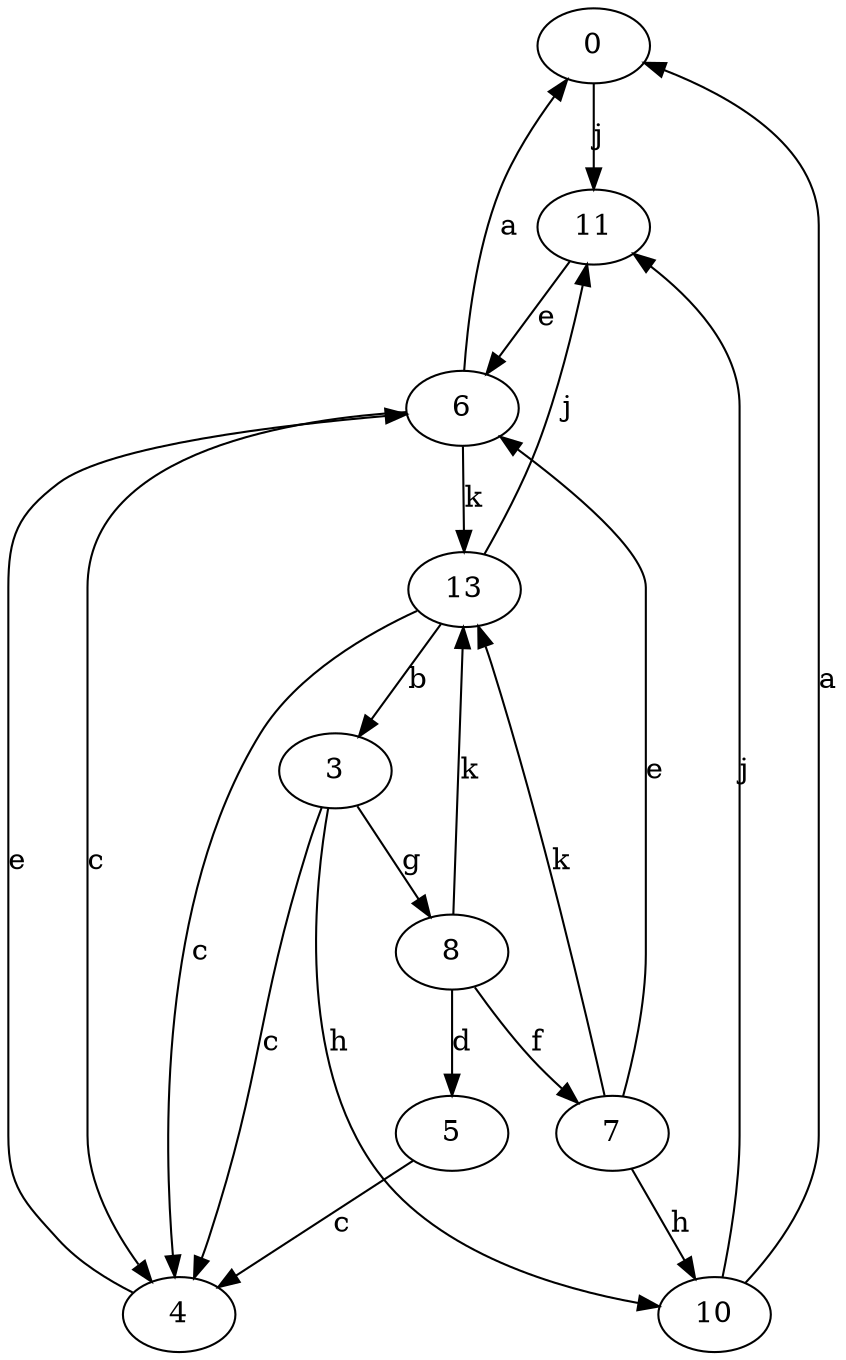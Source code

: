 strict digraph  {
0;
3;
4;
5;
6;
7;
8;
10;
11;
13;
0 -> 11  [label=j];
3 -> 4  [label=c];
3 -> 8  [label=g];
3 -> 10  [label=h];
4 -> 6  [label=e];
5 -> 4  [label=c];
6 -> 0  [label=a];
6 -> 4  [label=c];
6 -> 13  [label=k];
7 -> 6  [label=e];
7 -> 10  [label=h];
7 -> 13  [label=k];
8 -> 5  [label=d];
8 -> 7  [label=f];
8 -> 13  [label=k];
10 -> 0  [label=a];
10 -> 11  [label=j];
11 -> 6  [label=e];
13 -> 3  [label=b];
13 -> 4  [label=c];
13 -> 11  [label=j];
}

